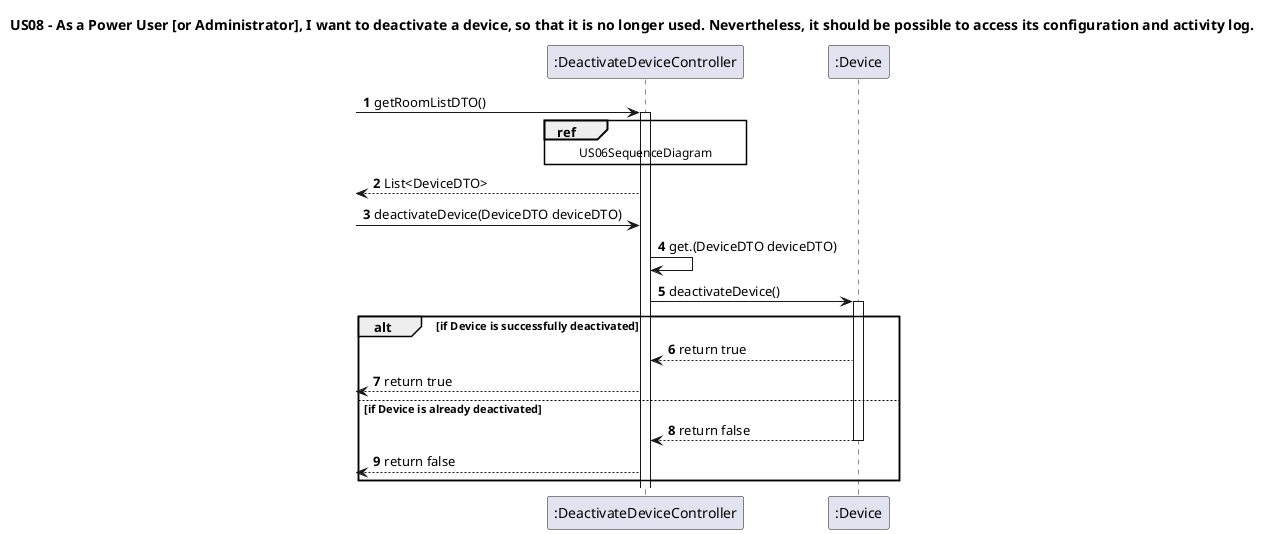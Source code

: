 @startuml
'https://plantuml.com/sequence-diagram
title US08 - As a Power User [or Administrator], I want to deactivate a device, so that it is no longer used. Nevertheless, it should be possible to access its configuration and activity log.
autonumber

participant ":DeactivateDeviceController" as Controller

participant ":Device" as Device


-> Controller: getRoomListDTO()
activate Controller
ref over Controller
US06SequenceDiagram
end ref
<-- Controller: List<DeviceDTO>

-> Controller: deactivateDevice(DeviceDTO deviceDTO)
Controller -> Controller: get.(DeviceDTO deviceDTO)

Controller -> Device: deactivateDevice()
activate Device
alt if Device is successfully deactivated
Device --> Controller: return true
<-- Controller: return true
else if Device is already deactivated
Device --> Controller: return false
deactivate Device
<-- Controller: return false
end

@enduml